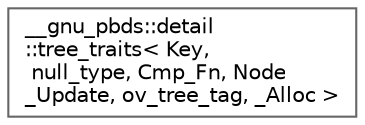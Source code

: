 digraph "Graphical Class Hierarchy"
{
 // LATEX_PDF_SIZE
  bgcolor="transparent";
  edge [fontname=Helvetica,fontsize=10,labelfontname=Helvetica,labelfontsize=10];
  node [fontname=Helvetica,fontsize=10,shape=box,height=0.2,width=0.4];
  rankdir="LR";
  Node0 [id="Node000000",label="__gnu_pbds::detail\l::tree_traits\< Key,\l null_type, Cmp_Fn, Node\l_Update, ov_tree_tag, _Alloc \>",height=0.2,width=0.4,color="grey40", fillcolor="white", style="filled",URL="$struct____gnu__pbds_1_1detail_1_1tree__traits_3_01_key_00_01null__type_00_01_cmp___fn_00_01_node753c935fd9711897c9ea34c1189d6642.html",tooltip=" "];
}
